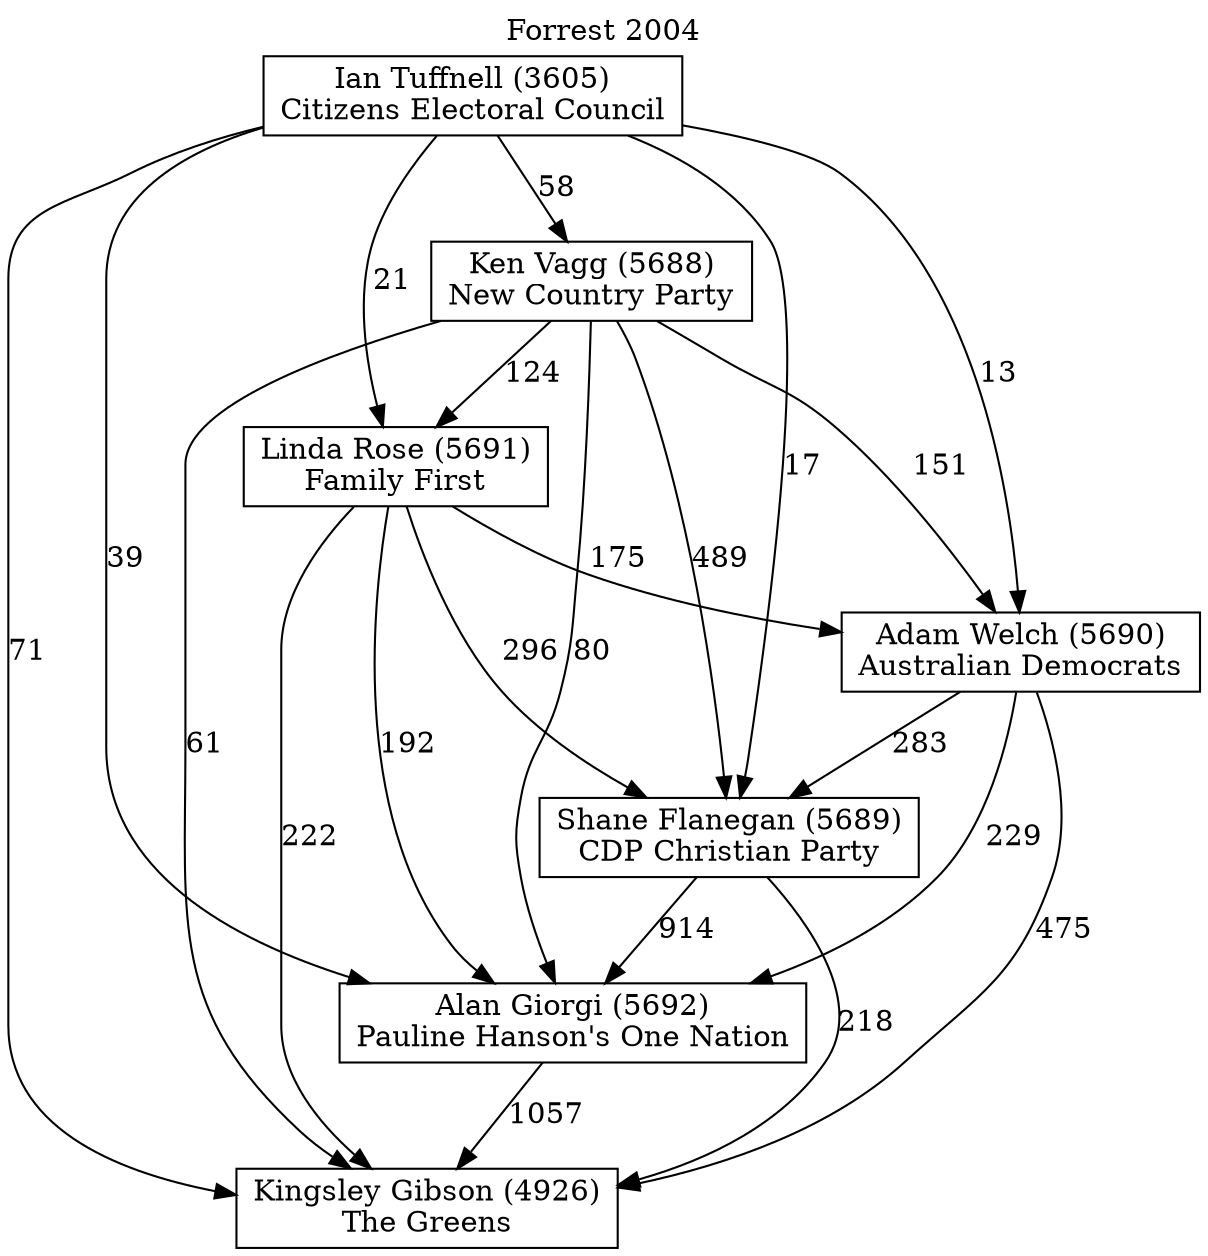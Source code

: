 // House preference flow
digraph "Kingsley Gibson (4926)_Forrest_2004" {
	graph [label="Forrest 2004" labelloc=t mclimit=10]
	node [shape=box]
	"Kingsley Gibson (4926)" [label="Kingsley Gibson (4926)
The Greens"]
	"Alan Giorgi (5692)" [label="Alan Giorgi (5692)
Pauline Hanson's One Nation"]
	"Shane Flanegan (5689)" [label="Shane Flanegan (5689)
CDP Christian Party"]
	"Adam Welch (5690)" [label="Adam Welch (5690)
Australian Democrats"]
	"Linda Rose (5691)" [label="Linda Rose (5691)
Family First"]
	"Ken Vagg (5688)" [label="Ken Vagg (5688)
New Country Party"]
	"Ian Tuffnell (3605)" [label="Ian Tuffnell (3605)
Citizens Electoral Council"]
	"Kingsley Gibson (4926)" [label="Kingsley Gibson (4926)
The Greens"]
	"Shane Flanegan (5689)" [label="Shane Flanegan (5689)
CDP Christian Party"]
	"Adam Welch (5690)" [label="Adam Welch (5690)
Australian Democrats"]
	"Linda Rose (5691)" [label="Linda Rose (5691)
Family First"]
	"Ken Vagg (5688)" [label="Ken Vagg (5688)
New Country Party"]
	"Ian Tuffnell (3605)" [label="Ian Tuffnell (3605)
Citizens Electoral Council"]
	"Kingsley Gibson (4926)" [label="Kingsley Gibson (4926)
The Greens"]
	"Adam Welch (5690)" [label="Adam Welch (5690)
Australian Democrats"]
	"Linda Rose (5691)" [label="Linda Rose (5691)
Family First"]
	"Ken Vagg (5688)" [label="Ken Vagg (5688)
New Country Party"]
	"Ian Tuffnell (3605)" [label="Ian Tuffnell (3605)
Citizens Electoral Council"]
	"Kingsley Gibson (4926)" [label="Kingsley Gibson (4926)
The Greens"]
	"Linda Rose (5691)" [label="Linda Rose (5691)
Family First"]
	"Ken Vagg (5688)" [label="Ken Vagg (5688)
New Country Party"]
	"Ian Tuffnell (3605)" [label="Ian Tuffnell (3605)
Citizens Electoral Council"]
	"Kingsley Gibson (4926)" [label="Kingsley Gibson (4926)
The Greens"]
	"Ken Vagg (5688)" [label="Ken Vagg (5688)
New Country Party"]
	"Ian Tuffnell (3605)" [label="Ian Tuffnell (3605)
Citizens Electoral Council"]
	"Kingsley Gibson (4926)" [label="Kingsley Gibson (4926)
The Greens"]
	"Ian Tuffnell (3605)" [label="Ian Tuffnell (3605)
Citizens Electoral Council"]
	"Ian Tuffnell (3605)" [label="Ian Tuffnell (3605)
Citizens Electoral Council"]
	"Ken Vagg (5688)" [label="Ken Vagg (5688)
New Country Party"]
	"Ian Tuffnell (3605)" [label="Ian Tuffnell (3605)
Citizens Electoral Council"]
	"Ian Tuffnell (3605)" [label="Ian Tuffnell (3605)
Citizens Electoral Council"]
	"Linda Rose (5691)" [label="Linda Rose (5691)
Family First"]
	"Ken Vagg (5688)" [label="Ken Vagg (5688)
New Country Party"]
	"Ian Tuffnell (3605)" [label="Ian Tuffnell (3605)
Citizens Electoral Council"]
	"Linda Rose (5691)" [label="Linda Rose (5691)
Family First"]
	"Ian Tuffnell (3605)" [label="Ian Tuffnell (3605)
Citizens Electoral Council"]
	"Ian Tuffnell (3605)" [label="Ian Tuffnell (3605)
Citizens Electoral Council"]
	"Ken Vagg (5688)" [label="Ken Vagg (5688)
New Country Party"]
	"Ian Tuffnell (3605)" [label="Ian Tuffnell (3605)
Citizens Electoral Council"]
	"Ian Tuffnell (3605)" [label="Ian Tuffnell (3605)
Citizens Electoral Council"]
	"Adam Welch (5690)" [label="Adam Welch (5690)
Australian Democrats"]
	"Linda Rose (5691)" [label="Linda Rose (5691)
Family First"]
	"Ken Vagg (5688)" [label="Ken Vagg (5688)
New Country Party"]
	"Ian Tuffnell (3605)" [label="Ian Tuffnell (3605)
Citizens Electoral Council"]
	"Adam Welch (5690)" [label="Adam Welch (5690)
Australian Democrats"]
	"Ken Vagg (5688)" [label="Ken Vagg (5688)
New Country Party"]
	"Ian Tuffnell (3605)" [label="Ian Tuffnell (3605)
Citizens Electoral Council"]
	"Adam Welch (5690)" [label="Adam Welch (5690)
Australian Democrats"]
	"Ian Tuffnell (3605)" [label="Ian Tuffnell (3605)
Citizens Electoral Council"]
	"Ian Tuffnell (3605)" [label="Ian Tuffnell (3605)
Citizens Electoral Council"]
	"Ken Vagg (5688)" [label="Ken Vagg (5688)
New Country Party"]
	"Ian Tuffnell (3605)" [label="Ian Tuffnell (3605)
Citizens Electoral Council"]
	"Ian Tuffnell (3605)" [label="Ian Tuffnell (3605)
Citizens Electoral Council"]
	"Linda Rose (5691)" [label="Linda Rose (5691)
Family First"]
	"Ken Vagg (5688)" [label="Ken Vagg (5688)
New Country Party"]
	"Ian Tuffnell (3605)" [label="Ian Tuffnell (3605)
Citizens Electoral Council"]
	"Linda Rose (5691)" [label="Linda Rose (5691)
Family First"]
	"Ian Tuffnell (3605)" [label="Ian Tuffnell (3605)
Citizens Electoral Council"]
	"Ian Tuffnell (3605)" [label="Ian Tuffnell (3605)
Citizens Electoral Council"]
	"Ken Vagg (5688)" [label="Ken Vagg (5688)
New Country Party"]
	"Ian Tuffnell (3605)" [label="Ian Tuffnell (3605)
Citizens Electoral Council"]
	"Ian Tuffnell (3605)" [label="Ian Tuffnell (3605)
Citizens Electoral Council"]
	"Shane Flanegan (5689)" [label="Shane Flanegan (5689)
CDP Christian Party"]
	"Adam Welch (5690)" [label="Adam Welch (5690)
Australian Democrats"]
	"Linda Rose (5691)" [label="Linda Rose (5691)
Family First"]
	"Ken Vagg (5688)" [label="Ken Vagg (5688)
New Country Party"]
	"Ian Tuffnell (3605)" [label="Ian Tuffnell (3605)
Citizens Electoral Council"]
	"Shane Flanegan (5689)" [label="Shane Flanegan (5689)
CDP Christian Party"]
	"Linda Rose (5691)" [label="Linda Rose (5691)
Family First"]
	"Ken Vagg (5688)" [label="Ken Vagg (5688)
New Country Party"]
	"Ian Tuffnell (3605)" [label="Ian Tuffnell (3605)
Citizens Electoral Council"]
	"Shane Flanegan (5689)" [label="Shane Flanegan (5689)
CDP Christian Party"]
	"Ken Vagg (5688)" [label="Ken Vagg (5688)
New Country Party"]
	"Ian Tuffnell (3605)" [label="Ian Tuffnell (3605)
Citizens Electoral Council"]
	"Shane Flanegan (5689)" [label="Shane Flanegan (5689)
CDP Christian Party"]
	"Ian Tuffnell (3605)" [label="Ian Tuffnell (3605)
Citizens Electoral Council"]
	"Ian Tuffnell (3605)" [label="Ian Tuffnell (3605)
Citizens Electoral Council"]
	"Ken Vagg (5688)" [label="Ken Vagg (5688)
New Country Party"]
	"Ian Tuffnell (3605)" [label="Ian Tuffnell (3605)
Citizens Electoral Council"]
	"Ian Tuffnell (3605)" [label="Ian Tuffnell (3605)
Citizens Electoral Council"]
	"Linda Rose (5691)" [label="Linda Rose (5691)
Family First"]
	"Ken Vagg (5688)" [label="Ken Vagg (5688)
New Country Party"]
	"Ian Tuffnell (3605)" [label="Ian Tuffnell (3605)
Citizens Electoral Council"]
	"Linda Rose (5691)" [label="Linda Rose (5691)
Family First"]
	"Ian Tuffnell (3605)" [label="Ian Tuffnell (3605)
Citizens Electoral Council"]
	"Ian Tuffnell (3605)" [label="Ian Tuffnell (3605)
Citizens Electoral Council"]
	"Ken Vagg (5688)" [label="Ken Vagg (5688)
New Country Party"]
	"Ian Tuffnell (3605)" [label="Ian Tuffnell (3605)
Citizens Electoral Council"]
	"Ian Tuffnell (3605)" [label="Ian Tuffnell (3605)
Citizens Electoral Council"]
	"Adam Welch (5690)" [label="Adam Welch (5690)
Australian Democrats"]
	"Linda Rose (5691)" [label="Linda Rose (5691)
Family First"]
	"Ken Vagg (5688)" [label="Ken Vagg (5688)
New Country Party"]
	"Ian Tuffnell (3605)" [label="Ian Tuffnell (3605)
Citizens Electoral Council"]
	"Adam Welch (5690)" [label="Adam Welch (5690)
Australian Democrats"]
	"Ken Vagg (5688)" [label="Ken Vagg (5688)
New Country Party"]
	"Ian Tuffnell (3605)" [label="Ian Tuffnell (3605)
Citizens Electoral Council"]
	"Adam Welch (5690)" [label="Adam Welch (5690)
Australian Democrats"]
	"Ian Tuffnell (3605)" [label="Ian Tuffnell (3605)
Citizens Electoral Council"]
	"Ian Tuffnell (3605)" [label="Ian Tuffnell (3605)
Citizens Electoral Council"]
	"Ken Vagg (5688)" [label="Ken Vagg (5688)
New Country Party"]
	"Ian Tuffnell (3605)" [label="Ian Tuffnell (3605)
Citizens Electoral Council"]
	"Ian Tuffnell (3605)" [label="Ian Tuffnell (3605)
Citizens Electoral Council"]
	"Linda Rose (5691)" [label="Linda Rose (5691)
Family First"]
	"Ken Vagg (5688)" [label="Ken Vagg (5688)
New Country Party"]
	"Ian Tuffnell (3605)" [label="Ian Tuffnell (3605)
Citizens Electoral Council"]
	"Linda Rose (5691)" [label="Linda Rose (5691)
Family First"]
	"Ian Tuffnell (3605)" [label="Ian Tuffnell (3605)
Citizens Electoral Council"]
	"Ian Tuffnell (3605)" [label="Ian Tuffnell (3605)
Citizens Electoral Council"]
	"Ken Vagg (5688)" [label="Ken Vagg (5688)
New Country Party"]
	"Ian Tuffnell (3605)" [label="Ian Tuffnell (3605)
Citizens Electoral Council"]
	"Ian Tuffnell (3605)" [label="Ian Tuffnell (3605)
Citizens Electoral Council"]
	"Alan Giorgi (5692)" [label="Alan Giorgi (5692)
Pauline Hanson's One Nation"]
	"Shane Flanegan (5689)" [label="Shane Flanegan (5689)
CDP Christian Party"]
	"Adam Welch (5690)" [label="Adam Welch (5690)
Australian Democrats"]
	"Linda Rose (5691)" [label="Linda Rose (5691)
Family First"]
	"Ken Vagg (5688)" [label="Ken Vagg (5688)
New Country Party"]
	"Ian Tuffnell (3605)" [label="Ian Tuffnell (3605)
Citizens Electoral Council"]
	"Alan Giorgi (5692)" [label="Alan Giorgi (5692)
Pauline Hanson's One Nation"]
	"Adam Welch (5690)" [label="Adam Welch (5690)
Australian Democrats"]
	"Linda Rose (5691)" [label="Linda Rose (5691)
Family First"]
	"Ken Vagg (5688)" [label="Ken Vagg (5688)
New Country Party"]
	"Ian Tuffnell (3605)" [label="Ian Tuffnell (3605)
Citizens Electoral Council"]
	"Alan Giorgi (5692)" [label="Alan Giorgi (5692)
Pauline Hanson's One Nation"]
	"Linda Rose (5691)" [label="Linda Rose (5691)
Family First"]
	"Ken Vagg (5688)" [label="Ken Vagg (5688)
New Country Party"]
	"Ian Tuffnell (3605)" [label="Ian Tuffnell (3605)
Citizens Electoral Council"]
	"Alan Giorgi (5692)" [label="Alan Giorgi (5692)
Pauline Hanson's One Nation"]
	"Ken Vagg (5688)" [label="Ken Vagg (5688)
New Country Party"]
	"Ian Tuffnell (3605)" [label="Ian Tuffnell (3605)
Citizens Electoral Council"]
	"Alan Giorgi (5692)" [label="Alan Giorgi (5692)
Pauline Hanson's One Nation"]
	"Ian Tuffnell (3605)" [label="Ian Tuffnell (3605)
Citizens Electoral Council"]
	"Ian Tuffnell (3605)" [label="Ian Tuffnell (3605)
Citizens Electoral Council"]
	"Ken Vagg (5688)" [label="Ken Vagg (5688)
New Country Party"]
	"Ian Tuffnell (3605)" [label="Ian Tuffnell (3605)
Citizens Electoral Council"]
	"Ian Tuffnell (3605)" [label="Ian Tuffnell (3605)
Citizens Electoral Council"]
	"Linda Rose (5691)" [label="Linda Rose (5691)
Family First"]
	"Ken Vagg (5688)" [label="Ken Vagg (5688)
New Country Party"]
	"Ian Tuffnell (3605)" [label="Ian Tuffnell (3605)
Citizens Electoral Council"]
	"Linda Rose (5691)" [label="Linda Rose (5691)
Family First"]
	"Ian Tuffnell (3605)" [label="Ian Tuffnell (3605)
Citizens Electoral Council"]
	"Ian Tuffnell (3605)" [label="Ian Tuffnell (3605)
Citizens Electoral Council"]
	"Ken Vagg (5688)" [label="Ken Vagg (5688)
New Country Party"]
	"Ian Tuffnell (3605)" [label="Ian Tuffnell (3605)
Citizens Electoral Council"]
	"Ian Tuffnell (3605)" [label="Ian Tuffnell (3605)
Citizens Electoral Council"]
	"Adam Welch (5690)" [label="Adam Welch (5690)
Australian Democrats"]
	"Linda Rose (5691)" [label="Linda Rose (5691)
Family First"]
	"Ken Vagg (5688)" [label="Ken Vagg (5688)
New Country Party"]
	"Ian Tuffnell (3605)" [label="Ian Tuffnell (3605)
Citizens Electoral Council"]
	"Adam Welch (5690)" [label="Adam Welch (5690)
Australian Democrats"]
	"Ken Vagg (5688)" [label="Ken Vagg (5688)
New Country Party"]
	"Ian Tuffnell (3605)" [label="Ian Tuffnell (3605)
Citizens Electoral Council"]
	"Adam Welch (5690)" [label="Adam Welch (5690)
Australian Democrats"]
	"Ian Tuffnell (3605)" [label="Ian Tuffnell (3605)
Citizens Electoral Council"]
	"Ian Tuffnell (3605)" [label="Ian Tuffnell (3605)
Citizens Electoral Council"]
	"Ken Vagg (5688)" [label="Ken Vagg (5688)
New Country Party"]
	"Ian Tuffnell (3605)" [label="Ian Tuffnell (3605)
Citizens Electoral Council"]
	"Ian Tuffnell (3605)" [label="Ian Tuffnell (3605)
Citizens Electoral Council"]
	"Linda Rose (5691)" [label="Linda Rose (5691)
Family First"]
	"Ken Vagg (5688)" [label="Ken Vagg (5688)
New Country Party"]
	"Ian Tuffnell (3605)" [label="Ian Tuffnell (3605)
Citizens Electoral Council"]
	"Linda Rose (5691)" [label="Linda Rose (5691)
Family First"]
	"Ian Tuffnell (3605)" [label="Ian Tuffnell (3605)
Citizens Electoral Council"]
	"Ian Tuffnell (3605)" [label="Ian Tuffnell (3605)
Citizens Electoral Council"]
	"Ken Vagg (5688)" [label="Ken Vagg (5688)
New Country Party"]
	"Ian Tuffnell (3605)" [label="Ian Tuffnell (3605)
Citizens Electoral Council"]
	"Ian Tuffnell (3605)" [label="Ian Tuffnell (3605)
Citizens Electoral Council"]
	"Shane Flanegan (5689)" [label="Shane Flanegan (5689)
CDP Christian Party"]
	"Adam Welch (5690)" [label="Adam Welch (5690)
Australian Democrats"]
	"Linda Rose (5691)" [label="Linda Rose (5691)
Family First"]
	"Ken Vagg (5688)" [label="Ken Vagg (5688)
New Country Party"]
	"Ian Tuffnell (3605)" [label="Ian Tuffnell (3605)
Citizens Electoral Council"]
	"Shane Flanegan (5689)" [label="Shane Flanegan (5689)
CDP Christian Party"]
	"Linda Rose (5691)" [label="Linda Rose (5691)
Family First"]
	"Ken Vagg (5688)" [label="Ken Vagg (5688)
New Country Party"]
	"Ian Tuffnell (3605)" [label="Ian Tuffnell (3605)
Citizens Electoral Council"]
	"Shane Flanegan (5689)" [label="Shane Flanegan (5689)
CDP Christian Party"]
	"Ken Vagg (5688)" [label="Ken Vagg (5688)
New Country Party"]
	"Ian Tuffnell (3605)" [label="Ian Tuffnell (3605)
Citizens Electoral Council"]
	"Shane Flanegan (5689)" [label="Shane Flanegan (5689)
CDP Christian Party"]
	"Ian Tuffnell (3605)" [label="Ian Tuffnell (3605)
Citizens Electoral Council"]
	"Ian Tuffnell (3605)" [label="Ian Tuffnell (3605)
Citizens Electoral Council"]
	"Ken Vagg (5688)" [label="Ken Vagg (5688)
New Country Party"]
	"Ian Tuffnell (3605)" [label="Ian Tuffnell (3605)
Citizens Electoral Council"]
	"Ian Tuffnell (3605)" [label="Ian Tuffnell (3605)
Citizens Electoral Council"]
	"Linda Rose (5691)" [label="Linda Rose (5691)
Family First"]
	"Ken Vagg (5688)" [label="Ken Vagg (5688)
New Country Party"]
	"Ian Tuffnell (3605)" [label="Ian Tuffnell (3605)
Citizens Electoral Council"]
	"Linda Rose (5691)" [label="Linda Rose (5691)
Family First"]
	"Ian Tuffnell (3605)" [label="Ian Tuffnell (3605)
Citizens Electoral Council"]
	"Ian Tuffnell (3605)" [label="Ian Tuffnell (3605)
Citizens Electoral Council"]
	"Ken Vagg (5688)" [label="Ken Vagg (5688)
New Country Party"]
	"Ian Tuffnell (3605)" [label="Ian Tuffnell (3605)
Citizens Electoral Council"]
	"Ian Tuffnell (3605)" [label="Ian Tuffnell (3605)
Citizens Electoral Council"]
	"Adam Welch (5690)" [label="Adam Welch (5690)
Australian Democrats"]
	"Linda Rose (5691)" [label="Linda Rose (5691)
Family First"]
	"Ken Vagg (5688)" [label="Ken Vagg (5688)
New Country Party"]
	"Ian Tuffnell (3605)" [label="Ian Tuffnell (3605)
Citizens Electoral Council"]
	"Adam Welch (5690)" [label="Adam Welch (5690)
Australian Democrats"]
	"Ken Vagg (5688)" [label="Ken Vagg (5688)
New Country Party"]
	"Ian Tuffnell (3605)" [label="Ian Tuffnell (3605)
Citizens Electoral Council"]
	"Adam Welch (5690)" [label="Adam Welch (5690)
Australian Democrats"]
	"Ian Tuffnell (3605)" [label="Ian Tuffnell (3605)
Citizens Electoral Council"]
	"Ian Tuffnell (3605)" [label="Ian Tuffnell (3605)
Citizens Electoral Council"]
	"Ken Vagg (5688)" [label="Ken Vagg (5688)
New Country Party"]
	"Ian Tuffnell (3605)" [label="Ian Tuffnell (3605)
Citizens Electoral Council"]
	"Ian Tuffnell (3605)" [label="Ian Tuffnell (3605)
Citizens Electoral Council"]
	"Linda Rose (5691)" [label="Linda Rose (5691)
Family First"]
	"Ken Vagg (5688)" [label="Ken Vagg (5688)
New Country Party"]
	"Ian Tuffnell (3605)" [label="Ian Tuffnell (3605)
Citizens Electoral Council"]
	"Linda Rose (5691)" [label="Linda Rose (5691)
Family First"]
	"Ian Tuffnell (3605)" [label="Ian Tuffnell (3605)
Citizens Electoral Council"]
	"Ian Tuffnell (3605)" [label="Ian Tuffnell (3605)
Citizens Electoral Council"]
	"Ken Vagg (5688)" [label="Ken Vagg (5688)
New Country Party"]
	"Ian Tuffnell (3605)" [label="Ian Tuffnell (3605)
Citizens Electoral Council"]
	"Ian Tuffnell (3605)" [label="Ian Tuffnell (3605)
Citizens Electoral Council"]
	"Alan Giorgi (5692)" -> "Kingsley Gibson (4926)" [label=1057]
	"Shane Flanegan (5689)" -> "Alan Giorgi (5692)" [label=914]
	"Adam Welch (5690)" -> "Shane Flanegan (5689)" [label=283]
	"Linda Rose (5691)" -> "Adam Welch (5690)" [label=175]
	"Ken Vagg (5688)" -> "Linda Rose (5691)" [label=124]
	"Ian Tuffnell (3605)" -> "Ken Vagg (5688)" [label=58]
	"Shane Flanegan (5689)" -> "Kingsley Gibson (4926)" [label=218]
	"Adam Welch (5690)" -> "Kingsley Gibson (4926)" [label=475]
	"Linda Rose (5691)" -> "Kingsley Gibson (4926)" [label=222]
	"Ken Vagg (5688)" -> "Kingsley Gibson (4926)" [label=61]
	"Ian Tuffnell (3605)" -> "Kingsley Gibson (4926)" [label=71]
	"Ian Tuffnell (3605)" -> "Linda Rose (5691)" [label=21]
	"Ken Vagg (5688)" -> "Adam Welch (5690)" [label=151]
	"Ian Tuffnell (3605)" -> "Adam Welch (5690)" [label=13]
	"Linda Rose (5691)" -> "Shane Flanegan (5689)" [label=296]
	"Ken Vagg (5688)" -> "Shane Flanegan (5689)" [label=489]
	"Ian Tuffnell (3605)" -> "Shane Flanegan (5689)" [label=17]
	"Adam Welch (5690)" -> "Alan Giorgi (5692)" [label=229]
	"Linda Rose (5691)" -> "Alan Giorgi (5692)" [label=192]
	"Ken Vagg (5688)" -> "Alan Giorgi (5692)" [label=80]
	"Ian Tuffnell (3605)" -> "Alan Giorgi (5692)" [label=39]
}
